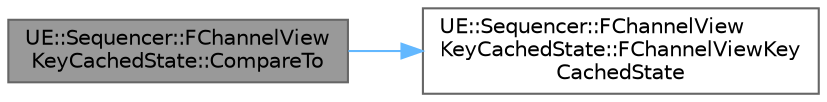 digraph "UE::Sequencer::FChannelViewKeyCachedState::CompareTo"
{
 // INTERACTIVE_SVG=YES
 // LATEX_PDF_SIZE
  bgcolor="transparent";
  edge [fontname=Helvetica,fontsize=10,labelfontname=Helvetica,labelfontsize=10];
  node [fontname=Helvetica,fontsize=10,shape=box,height=0.2,width=0.4];
  rankdir="LR";
  Node1 [id="Node000001",label="UE::Sequencer::FChannelView\lKeyCachedState::CompareTo",height=0.2,width=0.4,color="gray40", fillcolor="grey60", style="filled", fontcolor="black",tooltip="Compare this cache to another, returning what (if anything) has changed."];
  Node1 -> Node2 [id="edge1_Node000001_Node000002",color="steelblue1",style="solid",tooltip=" "];
  Node2 [id="Node000002",label="UE::Sequencer::FChannelView\lKeyCachedState::FChannelViewKey\lCachedState",height=0.2,width=0.4,color="grey40", fillcolor="white", style="filled",URL="$d4/d62/structUE_1_1Sequencer_1_1FChannelViewKeyCachedState.html#ae645b5ee94646f28abe0e5b37e485d43",tooltip="Default constructor for SWidget construction - not to be used under other circumstances."];
}
